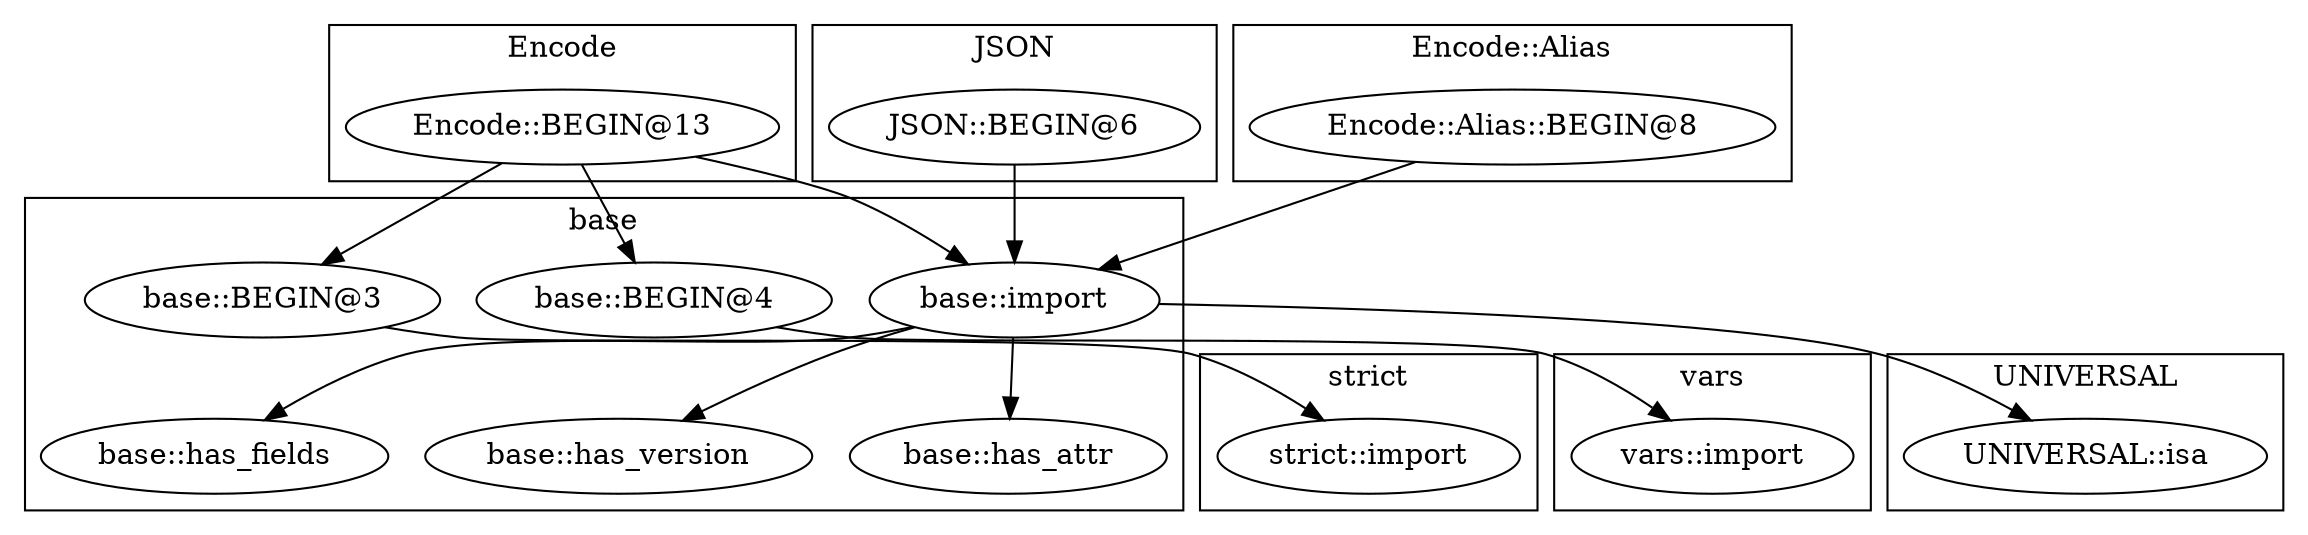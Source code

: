 digraph {
graph [overlap=false]
subgraph cluster_Encode {
	label="Encode";
	"Encode::BEGIN@13";
}
subgraph cluster_base {
	label="base";
	"base::BEGIN@3";
	"base::BEGIN@4";
	"base::has_fields";
	"base::has_version";
	"base::has_attr";
	"base::import";
}
subgraph cluster_vars {
	label="vars";
	"vars::import";
}
subgraph cluster_strict {
	label="strict";
	"strict::import";
}
subgraph cluster_UNIVERSAL {
	label="UNIVERSAL";
	"UNIVERSAL::isa";
}
subgraph cluster_JSON {
	label="JSON";
	"JSON::BEGIN@6";
}
subgraph cluster_Encode_Alias {
	label="Encode::Alias";
	"Encode::Alias::BEGIN@8";
}
"Encode::BEGIN@13" -> "base::BEGIN@3";
"Encode::BEGIN@13" -> "base::BEGIN@4";
"Encode::BEGIN@13" -> "base::import";
"Encode::Alias::BEGIN@8" -> "base::import";
"JSON::BEGIN@6" -> "base::import";
"base::import" -> "UNIVERSAL::isa";
"base::import" -> "base::has_fields";
"base::import" -> "base::has_version";
"base::BEGIN@4" -> "vars::import";
"base::import" -> "base::has_attr";
"base::BEGIN@3" -> "strict::import";
}

